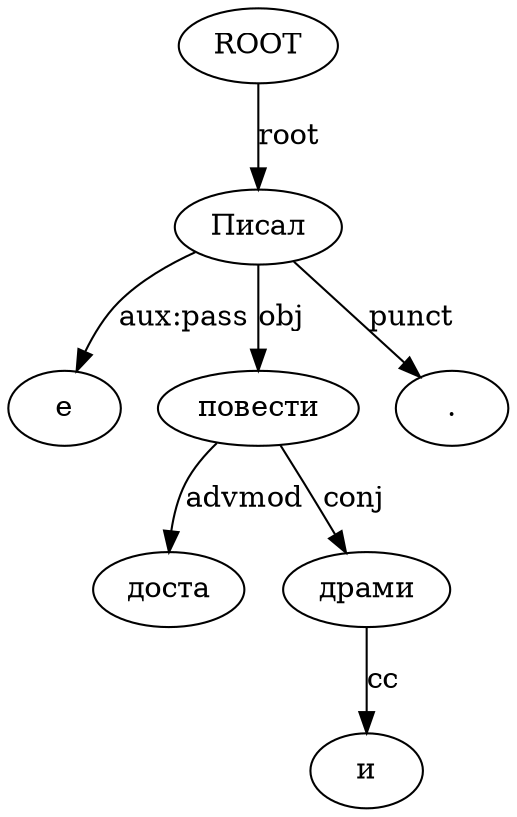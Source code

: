 digraph {
	<ROOT> -> "Писал" [label=root]
	"Писал" -> "е" [label="aux:pass"]
	"Писал" -> "повести" [label=obj]
	"Писал" -> "." [label=punct]
	"повести" -> "доста" [label=advmod]
	"повести" -> "драми" [label=conj]
	"драми" -> "и" [label=cc]
}
